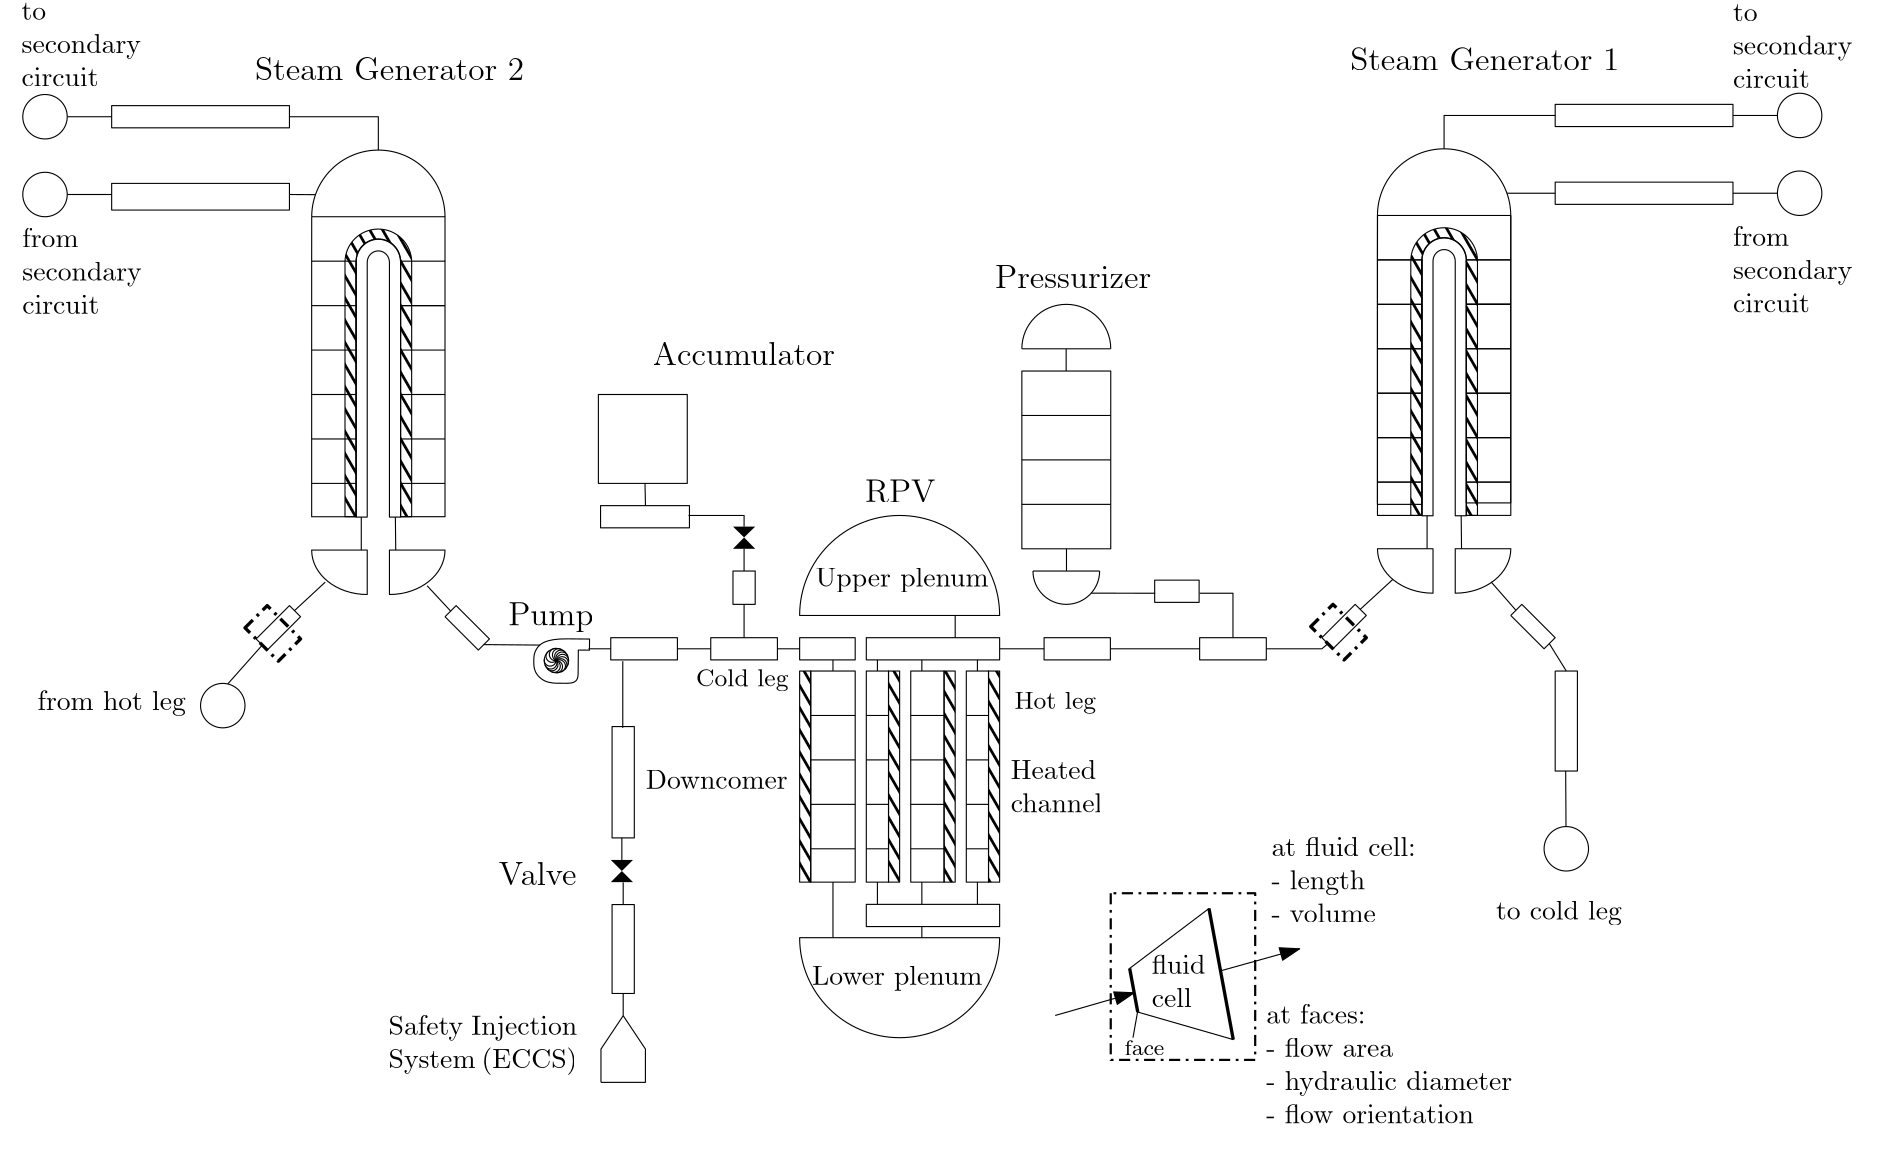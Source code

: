 <?xml version="1.0"?>
<!DOCTYPE ipe SYSTEM "ipe.dtd">
<ipe version="70206" creator="Ipe 7.2.7">
<info created="D:20171031114714" modified="D:20171112183805"/>
<ipestyle name="basic">
<symbol name="arrow/arc(spx)">
<path stroke="sym-stroke" fill="sym-stroke" pen="sym-pen">
0 0 m
-1 0.333 l
-1 -0.333 l
h
</path>
</symbol>
<symbol name="arrow/farc(spx)">
<path stroke="sym-stroke" fill="white" pen="sym-pen">
0 0 m
-1 0.333 l
-1 -0.333 l
h
</path>
</symbol>
<symbol name="arrow/ptarc(spx)">
<path stroke="sym-stroke" fill="sym-stroke" pen="sym-pen">
0 0 m
-1 0.333 l
-0.8 0 l
-1 -0.333 l
h
</path>
</symbol>
<symbol name="arrow/fptarc(spx)">
<path stroke="sym-stroke" fill="white" pen="sym-pen">
0 0 m
-1 0.333 l
-0.8 0 l
-1 -0.333 l
h
</path>
</symbol>
<symbol name="mark/circle(sx)" transformations="translations">
<path fill="sym-stroke">
0.6 0 0 0.6 0 0 e
0.4 0 0 0.4 0 0 e
</path>
</symbol>
<symbol name="mark/disk(sx)" transformations="translations">
<path fill="sym-stroke">
0.6 0 0 0.6 0 0 e
</path>
</symbol>
<symbol name="mark/fdisk(sfx)" transformations="translations">
<group>
<path fill="sym-fill">
0.5 0 0 0.5 0 0 e
</path>
<path fill="sym-stroke" fillrule="eofill">
0.6 0 0 0.6 0 0 e
0.4 0 0 0.4 0 0 e
</path>
</group>
</symbol>
<symbol name="mark/box(sx)" transformations="translations">
<path fill="sym-stroke" fillrule="eofill">
-0.6 -0.6 m
0.6 -0.6 l
0.6 0.6 l
-0.6 0.6 l
h
-0.4 -0.4 m
0.4 -0.4 l
0.4 0.4 l
-0.4 0.4 l
h
</path>
</symbol>
<symbol name="mark/square(sx)" transformations="translations">
<path fill="sym-stroke">
-0.6 -0.6 m
0.6 -0.6 l
0.6 0.6 l
-0.6 0.6 l
h
</path>
</symbol>
<symbol name="mark/fsquare(sfx)" transformations="translations">
<group>
<path fill="sym-fill">
-0.5 -0.5 m
0.5 -0.5 l
0.5 0.5 l
-0.5 0.5 l
h
</path>
<path fill="sym-stroke" fillrule="eofill">
-0.6 -0.6 m
0.6 -0.6 l
0.6 0.6 l
-0.6 0.6 l
h
-0.4 -0.4 m
0.4 -0.4 l
0.4 0.4 l
-0.4 0.4 l
h
</path>
</group>
</symbol>
<symbol name="mark/cross(sx)" transformations="translations">
<group>
<path fill="sym-stroke">
-0.43 -0.57 m
0.57 0.43 l
0.43 0.57 l
-0.57 -0.43 l
h
</path>
<path fill="sym-stroke">
-0.43 0.57 m
0.57 -0.43 l
0.43 -0.57 l
-0.57 0.43 l
h
</path>
</group>
</symbol>
<symbol name="arrow/fnormal(spx)">
<path stroke="sym-stroke" fill="white" pen="sym-pen">
0 0 m
-1 0.333 l
-1 -0.333 l
h
</path>
</symbol>
<symbol name="arrow/pointed(spx)">
<path stroke="sym-stroke" fill="sym-stroke" pen="sym-pen">
0 0 m
-1 0.333 l
-0.8 0 l
-1 -0.333 l
h
</path>
</symbol>
<symbol name="arrow/fpointed(spx)">
<path stroke="sym-stroke" fill="white" pen="sym-pen">
0 0 m
-1 0.333 l
-0.8 0 l
-1 -0.333 l
h
</path>
</symbol>
<symbol name="arrow/linear(spx)">
<path stroke="sym-stroke" pen="sym-pen">
-1 0.333 m
0 0 l
-1 -0.333 l
</path>
</symbol>
<symbol name="arrow/fdouble(spx)">
<path stroke="sym-stroke" fill="white" pen="sym-pen">
0 0 m
-1 0.333 l
-1 -0.333 l
h
-1 0 m
-2 0.333 l
-2 -0.333 l
h
</path>
</symbol>
<symbol name="arrow/double(spx)">
<path stroke="sym-stroke" fill="sym-stroke" pen="sym-pen">
0 0 m
-1 0.333 l
-1 -0.333 l
h
-1 0 m
-2 0.333 l
-2 -0.333 l
h
</path>
</symbol>
<pen name="heavier" value="0.8"/>
<pen name="fat" value="1.2"/>
<pen name="ultrafat" value="2"/>
<symbolsize name="large" value="5"/>
<symbolsize name="small" value="2"/>
<symbolsize name="tiny" value="1.1"/>
<arrowsize name="large" value="10"/>
<arrowsize name="small" value="5"/>
<arrowsize name="tiny" value="3"/>
<color name="red" value="1 0 0"/>
<color name="green" value="0 1 0"/>
<color name="blue" value="0 0 1"/>
<color name="yellow" value="1 1 0"/>
<color name="orange" value="1 0.647 0"/>
<color name="gold" value="1 0.843 0"/>
<color name="purple" value="0.627 0.125 0.941"/>
<color name="gray" value="0.745"/>
<color name="brown" value="0.647 0.165 0.165"/>
<color name="navy" value="0 0 0.502"/>
<color name="pink" value="1 0.753 0.796"/>
<color name="seagreen" value="0.18 0.545 0.341"/>
<color name="turquoise" value="0.251 0.878 0.816"/>
<color name="violet" value="0.933 0.51 0.933"/>
<color name="darkblue" value="0 0 0.545"/>
<color name="darkcyan" value="0 0.545 0.545"/>
<color name="darkgray" value="0.663"/>
<color name="darkgreen" value="0 0.392 0"/>
<color name="darkmagenta" value="0.545 0 0.545"/>
<color name="darkorange" value="1 0.549 0"/>
<color name="darkred" value="0.545 0 0"/>
<color name="lightblue" value="0.678 0.847 0.902"/>
<color name="lightcyan" value="0.878 1 1"/>
<color name="lightgray" value="0.827"/>
<color name="lightgreen" value="0.565 0.933 0.565"/>
<color name="lightyellow" value="1 1 0.878"/>
<dashstyle name="dashed" value="[4] 0"/>
<dashstyle name="dotted" value="[1 3] 0"/>
<dashstyle name="dash dotted" value="[4 2 1 2] 0"/>
<dashstyle name="dash dot dotted" value="[4 2 1 2 1 2] 0"/>
<textsize name="large" value="\large"/>
<textsize name="Large" value="\Large"/>
<textsize name="LARGE" value="\LARGE"/>
<textsize name="huge" value="\huge"/>
<textsize name="Huge" value="\Huge"/>
<textsize name="small" value="\small"/>
<textsize name="footnote" value="\footnotesize"/>
<textsize name="tiny" value="\tiny"/>
<textstyle name="center" begin="\begin{center}" end="\end{center}"/>
<textstyle name="itemize" begin="\begin{itemize}" end="\end{itemize}"/>
<textstyle name="item" begin="\begin{itemize}\item{}" end="\end{itemize}"/>
<gridsize name="4 pts" value="4"/>
<gridsize name="8 pts (~3 mm)" value="8"/>
<gridsize name="16 pts (~6 mm)" value="16"/>
<gridsize name="32 pts (~12 mm)" value="32"/>
<gridsize name="10 pts (~3.5 mm)" value="10"/>
<gridsize name="20 pts (~7 mm)" value="20"/>
<gridsize name="14 pts (~5 mm)" value="14"/>
<gridsize name="28 pts (~10 mm)" value="28"/>
<gridsize name="56 pts (~20 mm)" value="56"/>
<anglesize name="90 deg" value="90"/>
<anglesize name="60 deg" value="60"/>
<anglesize name="45 deg" value="45"/>
<anglesize name="30 deg" value="30"/>
<anglesize name="22.5 deg" value="22.5"/>
<opacity name="10%" value="0.1"/>
<opacity name="30%" value="0.3"/>
<opacity name="50%" value="0.5"/>
<opacity name="75%" value="0.75"/>
<tiling name="falling" angle="-60" step="4" width="1"/>
<tiling name="rising" angle="30" step="4" width="1"/>
</ipestyle>
<ipestyle name="basicLandscape">
<symbol name="arrow/arc(spx)">
<path stroke="sym-stroke" fill="sym-stroke" pen="sym-pen">
0 0 m
-1 0.333 l
-1 -0.333 l
h
</path>
</symbol>
<symbol name="arrow/farc(spx)">
<path stroke="sym-stroke" fill="white" pen="sym-pen">
0 0 m
-1 0.333 l
-1 -0.333 l
h
</path>
</symbol>
<symbol name="arrow/ptarc(spx)">
<path stroke="sym-stroke" fill="sym-stroke" pen="sym-pen">
0 0 m
-1 0.333 l
-0.8 0 l
-1 -0.333 l
h
</path>
</symbol>
<symbol name="arrow/fptarc(spx)">
<path stroke="sym-stroke" fill="white" pen="sym-pen">
0 0 m
-1 0.333 l
-0.8 0 l
-1 -0.333 l
h
</path>
</symbol>
<symbol name="mark/circle(sx)" transformations="translations">
<path fill="sym-stroke">
0.6 0 0 0.6 0 0 e
0.4 0 0 0.4 0 0 e
</path>
</symbol>
<symbol name="mark/disk(sx)" transformations="translations">
<path fill="sym-stroke">
0.6 0 0 0.6 0 0 e
</path>
</symbol>
<symbol name="mark/fdisk(sfx)" transformations="translations">
<group>
<path fill="sym-fill">
0.5 0 0 0.5 0 0 e
</path>
<path fill="sym-stroke" fillrule="eofill">
0.6 0 0 0.6 0 0 e
0.4 0 0 0.4 0 0 e
</path>
</group>
</symbol>
<symbol name="mark/box(sx)" transformations="translations">
<path fill="sym-stroke" fillrule="eofill">
-0.6 -0.6 m
0.6 -0.6 l
0.6 0.6 l
-0.6 0.6 l
h
-0.4 -0.4 m
0.4 -0.4 l
0.4 0.4 l
-0.4 0.4 l
h
</path>
</symbol>
<symbol name="mark/square(sx)" transformations="translations">
<path fill="sym-stroke">
-0.6 -0.6 m
0.6 -0.6 l
0.6 0.6 l
-0.6 0.6 l
h
</path>
</symbol>
<symbol name="mark/fsquare(sfx)" transformations="translations">
<group>
<path fill="sym-fill">
-0.5 -0.5 m
0.5 -0.5 l
0.5 0.5 l
-0.5 0.5 l
h
</path>
<path fill="sym-stroke" fillrule="eofill">
-0.6 -0.6 m
0.6 -0.6 l
0.6 0.6 l
-0.6 0.6 l
h
-0.4 -0.4 m
0.4 -0.4 l
0.4 0.4 l
-0.4 0.4 l
h
</path>
</group>
</symbol>
<symbol name="mark/cross(sx)" transformations="translations">
<group>
<path fill="sym-stroke">
-0.43 -0.57 m
0.57 0.43 l
0.43 0.57 l
-0.57 -0.43 l
h
</path>
<path fill="sym-stroke">
-0.43 0.57 m
0.57 -0.43 l
0.43 -0.57 l
-0.57 0.43 l
h
</path>
</group>
</symbol>
<symbol name="arrow/fnormal(spx)">
<path stroke="sym-stroke" fill="white" pen="sym-pen">
0 0 m
-1 0.333 l
-1 -0.333 l
h
</path>
</symbol>
<symbol name="arrow/pointed(spx)">
<path stroke="sym-stroke" fill="sym-stroke" pen="sym-pen">
0 0 m
-1 0.333 l
-0.8 0 l
-1 -0.333 l
h
</path>
</symbol>
<symbol name="arrow/fpointed(spx)">
<path stroke="sym-stroke" fill="white" pen="sym-pen">
0 0 m
-1 0.333 l
-0.8 0 l
-1 -0.333 l
h
</path>
</symbol>
<symbol name="arrow/linear(spx)">
<path stroke="sym-stroke" pen="sym-pen">
-1 0.333 m
0 0 l
-1 -0.333 l
</path>
</symbol>
<symbol name="arrow/fdouble(spx)">
<path stroke="sym-stroke" fill="white" pen="sym-pen">
0 0 m
-1 0.333 l
-1 -0.333 l
h
-1 0 m
-2 0.333 l
-2 -0.333 l
h
</path>
</symbol>
<symbol name="arrow/double(spx)">
<path stroke="sym-stroke" fill="sym-stroke" pen="sym-pen">
0 0 m
-1 0.333 l
-1 -0.333 l
h
-1 0 m
-2 0.333 l
-2 -0.333 l
h
</path>
</symbol>
<pen name="heavier" value="0.8"/>
<pen name="fat" value="1.2"/>
<pen name="ultrafat" value="2"/>
<symbolsize name="large" value="5"/>
<symbolsize name="small" value="2"/>
<symbolsize name="tiny" value="1.1"/>
<arrowsize name="large" value="10"/>
<arrowsize name="small" value="5"/>
<arrowsize name="tiny" value="3"/>
<color name="red" value="1 0 0"/>
<color name="green" value="0 1 0"/>
<color name="blue" value="0 0 1"/>
<color name="yellow" value="1 1 0"/>
<color name="orange" value="1 0.647 0"/>
<color name="gold" value="1 0.843 0"/>
<color name="purple" value="0.627 0.125 0.941"/>
<color name="gray" value="0.745"/>
<color name="brown" value="0.647 0.165 0.165"/>
<color name="navy" value="0 0 0.502"/>
<color name="pink" value="1 0.753 0.796"/>
<color name="seagreen" value="0.18 0.545 0.341"/>
<color name="turquoise" value="0.251 0.878 0.816"/>
<color name="violet" value="0.933 0.51 0.933"/>
<color name="darkblue" value="0 0 0.545"/>
<color name="darkcyan" value="0 0.545 0.545"/>
<color name="darkgray" value="0.663"/>
<color name="darkgreen" value="0 0.392 0"/>
<color name="darkmagenta" value="0.545 0 0.545"/>
<color name="darkorange" value="1 0.549 0"/>
<color name="darkred" value="0.545 0 0"/>
<color name="lightblue" value="0.678 0.847 0.902"/>
<color name="lightcyan" value="0.878 1 1"/>
<color name="lightgray" value="0.827"/>
<color name="lightgreen" value="0.565 0.933 0.565"/>
<color name="lightyellow" value="1 1 0.878"/>
<dashstyle name="dashed" value="[4] 0"/>
<dashstyle name="dotted" value="[1 3] 0"/>
<dashstyle name="dash dotted" value="[4 2 1 2] 0"/>
<dashstyle name="dash dot dotted" value="[4 2 1 2 1 2] 0"/>
<textsize name="large" value="\large"/>
<textsize name="Large" value="\Large"/>
<textsize name="LARGE" value="\LARGE"/>
<textsize name="huge" value="\huge"/>
<textsize name="Huge" value="\Huge"/>
<textsize name="small" value="\small"/>
<textsize name="footnote" value="\footnotesize"/>
<textsize name="tiny" value="\tiny"/>
<textstyle name="center" begin="\begin{center}" end="\end{center}"/>
<textstyle name="itemize" begin="\begin{itemize}" end="\end{itemize}"/>
<textstyle name="item" begin="\begin{itemize}\item{}" end="\end{itemize}"/>
<gridsize name="4 pts" value="4"/>
<gridsize name="8 pts (~3 mm)" value="8"/>
<gridsize name="16 pts (~6 mm)" value="16"/>
<gridsize name="32 pts (~12 mm)" value="32"/>
<gridsize name="10 pts (~3.5 mm)" value="10"/>
<gridsize name="20 pts (~7 mm)" value="20"/>
<gridsize name="14 pts (~5 mm)" value="14"/>
<gridsize name="28 pts (~10 mm)" value="28"/>
<gridsize name="56 pts (~20 mm)" value="56"/>
<anglesize name="90 deg" value="90"/>
<anglesize name="60 deg" value="60"/>
<anglesize name="45 deg" value="45"/>
<anglesize name="30 deg" value="30"/>
<anglesize name="22.5 deg" value="22.5"/>
<opacity name="10%" value="0.1"/>
<opacity name="30%" value="0.3"/>
<opacity name="50%" value="0.5"/>
<opacity name="75%" value="0.75"/>
<layout paper="842 595" origin="0 0" frame="842 595"/>
<tiling name="falling" angle="-60" step="4" width="1"/>
<tiling name="rising" angle="30" step="4" width="1"/>
</ipestyle>
<page>
<layer name="alpha"/>
<view layers="alpha" active="alpha"/>
<path layer="alpha" matrix="1 0 0 1 0 40" stroke="black">
560.009 344.528 m
560.009 432 l
576 432 l
576 344.528 l
h
</path>
<path matrix="1 0 0 1 -248.451 247.545" stroke="black">
496 176 m
496 144 l
528 144 l
528 176 l
h
</path>
<path matrix="1 -0 0 1 -192 64" fill="black">
444 184 m
452 184 l
448 188 l
h
</path>
<path matrix="1 -0 0 1 -192 64" fill="black">
444 192 m
452 192 l
448 188 l
h
</path>
<path matrix="1 -0 0 1.00213 -195.52 63.4892" stroke="black">
448 240 m
448 200 l
456 200 l
456 240 l
h
</path>
<path matrix="0.663032 0 0 1 132.179 32" stroke="black">
416 304 m
416 296 l
452 296 l
452 304 l
h
</path>
<path matrix="0.6 0 0 1 161.6 32" stroke="black">
504 304 m
504 296 l
544 296 l
544 304 l
h
</path>
<path matrix="1 0 0 1 0 40" stroke="black">
528 432 m
528 344 l
544 344 l
544 432 l
h
</path>
<path matrix="1 0 0 1 0 40" stroke="black">
528 448 m
576 448 l
576 448 l
23.991 0 0 23.991 552.009 448 528.018 448 a
</path>
<path matrix="1 0 0 1 0 40" stroke="black">
528 432 m
528.018 448 l
</path>
<path matrix="1 0 0 1 0 40" stroke="black">
576 432 m
576 448 l
</path>
<path matrix="1 0 0 1 0 40" stroke="black">
528 416 m
544 416 l
</path>
<path matrix="1 0 0 1 0 40" stroke="black">
528 400 m
544 400 l
</path>
<path matrix="1 0 0 1 0 40" stroke="black">
528 384 m
544 384 l
</path>
<path matrix="1 0 0 1 0 40" stroke="black">
528 368 m
544 368 l
</path>
<path matrix="1 0 0 1 0 40" stroke="black">
528 352 m
544 352 l
</path>
<path matrix="1 0 0 1 0 40" stroke="black">
560 352 m
576 352 l
</path>
<path matrix="1 0 0 1 0 40" stroke="black">
560 368 m
576 368 l
</path>
<path matrix="1 0 0 1 0 40" stroke="black">
560 384 m
576 384 l
</path>
<path matrix="1 0 0 1 0 40" stroke="black">
560 400 m
576 400 l
</path>
<path matrix="1 0 0 1 0 40" stroke="black">
560 416 m
576 416 l
</path>
<path matrix="1 0 0 1 0 40" stroke="black">
560 416 m
576 416 l
</path>
<path matrix="1 0 0 1 24 -44" stroke="black">
320 368 m
320 292 l
328 292 l
328 368 l
h
</path>
<path matrix="1 0 0 1 24 -44" stroke="black" fill="black" tiling="falling">
328 368 m
328 292 l
332 292 l
332 368 l
h
</path>
<path matrix="1 0 0 1 24 -44" stroke="black">
336 368 m
336 292 l
348 292 l
348 368 l
h
</path>
<path matrix="1 0 0 1 24 -44" stroke="black" fill="black" tiling="falling">
348 368 m
348 292 l
352 292 l
352 368 l
h
</path>
<path matrix="1 0 0 1 24 -44" stroke="black">
356 368 m
356 292 l
364 292 l
364 368 l
h
</path>
<path matrix="1 0 0 1 24 -44" stroke="black" fill="black" tiling="falling">
364 368 m
364 292 l
368 292 l
368 368 l
h
</path>
<path matrix="1 0 0 1 24 -44" stroke="black">
300 368 m
300 292 l
316 292 l
316 368 l
h
</path>
<path matrix="1 0 0 1 24 -44" stroke="black" fill="black" tiling="falling">
296 368 m
296 292 l
300 292 l
300 368 l
h
</path>
<path matrix="1 0 0 1 24 -44" stroke="black">
300 304 m
316 304 l
</path>
<path matrix="1 0 0 1 24 -44" stroke="black">
300 320 m
316 320 l
</path>
<path matrix="1 0 0 1 24 -44" stroke="black">
300 336 m
316 336 l
</path>
<path matrix="1 0 0 1 24 -44" stroke="black">
300 352 m
316 352 l
</path>
<path matrix="1 0 0 1 24 -44" stroke="black">
320 352 m
328 352 l
</path>
<path matrix="1 0 0 1 24 -44" stroke="black">
320 336 m
328 336 l
</path>
<path matrix="1 0 0 1 24 -44" stroke="black">
320 320 m
328 320 l
</path>
<path matrix="1 0 0 1 24 -44" stroke="black">
320 304 m
328 304 l
</path>
<path matrix="1 0 0 1 24 -44" stroke="black">
336 304 m
348 304 l
</path>
<path matrix="1 0 0 1 24 -44" stroke="black">
336 320 m
348 320 l
</path>
<path matrix="1 0 0 1 24 -44" stroke="black">
336 336 m
348 336 l
</path>
<path matrix="1 0 0 1 24 -44" stroke="black">
336 352 m
348 352 l
</path>
<path matrix="1 0 0 1 24 -44" stroke="black">
356 352 m
364 352 l
</path>
<path matrix="1 0 0 1 24 -44" stroke="black">
356 336 m
364 336 l
</path>
<path matrix="1 0 0 1 24 -44" stroke="black">
356 320 m
364 320 l
</path>
<path matrix="1 0 0 1 24 -44" stroke="black">
356 304 m
364 304 l
</path>
<path matrix="1 0 0 1 24 -28" stroke="black">
368 372 m
36 0 0 36 332 372 296 372 a
h
</path>
<path matrix="1 0 0 1 24 -60" stroke="black">
368 288 m
36 0 0 -36 332 288 296 288 a
h
</path>
<path matrix="1 0 0 1 24 0" stroke="black">
320 336 m
320 328 l
368 328 l
368 336 l
h
</path>
<path matrix="1 0 0 1 24 0" stroke="black">
296 336 m
296 328 l
316 328 l
316 336 l
h
</path>
<path matrix="1 0 0 1 24 0" stroke="black">
308 248 m
308 228 l
</path>
<path matrix="1 0 0 1 24 0" stroke="black">
320 240 m
320 232 l
368 232 l
368 240 l
h
</path>
<path stroke="black">
400 432 m
400 368 l
432 368 l
432 432 l
h
</path>
<path matrix="1 0 0 1 0 8" stroke="black">
400 432 m
16 0 0 -16 416 432 432 432 a
</path>
<path stroke="black">
400 440 m
432 440 l
</path>
<group matrix="1 0 0 1 24.366 15.5099">
<path matrix="-0.00317198 -0.36556 0.36556 -0.00317198 45.9469 334.116" stroke="black">
12 0 0 12 56 444 e
</path>
<path matrix="-0.00317198 -0.36556 0.36556 -0.00317198 45.9469 334.116" stroke="black">
56 444 m
6.0543 0 0 -6.0543 51.7064 439.732 46.4356 436.753 a
</path>
<path matrix="-0.00317198 -0.36556 0.36556 -0.00317198 45.9469 334.116" stroke="black">
56 444 m
6.07618 0 0 -6.07618 50.0018 443.029 44 443.977 a
</path>
<path matrix="-0.00317198 -0.36556 0.36556 -0.00317198 45.9469 334.116" stroke="black">
56 444 m
6.01747 0 0 -6.01747 50.338 446.038 45.0511 448.911 a
</path>
<path matrix="-0.00317198 -0.36556 0.36556 -0.00317198 45.9469 334.116" stroke="black">
56 444 m
6.00013 0 0 -6.00013 51.7277 448.213 47.5107 452.481 a
</path>
<path matrix="-0.00317198 -0.36556 0.36556 -0.00317198 45.9469 334.116" stroke="black">
56 444 m
6.01237 0 0 -6.01237 53.5246 449.479 51.7707 455.23 a
</path>
<path matrix="-0.00317198 -0.36556 0.36556 -0.00317198 45.9469 334.116" stroke="black">
56 444 m
6.0021 0 0 -6.0021 55.7466 449.997 55.8107 455.999 a
</path>
<path matrix="-0.00317198 -0.36556 0.36556 -0.00317198 45.9469 334.116" stroke="black">
56 444 m
6.00024 0 0 -6.00024 58.0948 449.623 60.2908 455.207 a
</path>
<path matrix="-0.00317198 -0.36556 0.36556 -0.00317198 45.9469 334.116" stroke="black">
55.7644 444.094 m
6.05126 0 0 -6.05126 60.1101 448.305 64.4756 452.495 a
</path>
<path matrix="-0.00317198 -0.36556 0.36556 -0.00317198 45.9469 334.116" stroke="black">
55.8549 444.056 m
6.09322 0 0 -6.09322 61.2809 446.829 67.1758 448.371 a
</path>
<path matrix="-0.00317198 -0.36556 0.36556 -0.00317198 45.9469 334.116" stroke="black">
55.9487 444.019 m
6.02575 0 0 -6.02575 61.9744 444.039 68 443.995 a
</path>
<path matrix="-0.00317198 -0.36556 0.36556 -0.00317198 45.9469 334.116" stroke="black">
55.9512 444.215 m
6.06551 0 0 -6.06551 61.5091 441.786 67.0316 439.277 a
</path>
<path matrix="-0.00317198 -0.36556 0.36556 -0.00317198 45.9469 334.116" stroke="black">
56.0524 443.947 m
5.96638 0 0 -5.96638 60.0917 439.556 63.8132 434.892 a
</path>
<path matrix="-0.00317198 -0.36556 0.36556 -0.00317198 45.9469 334.116" stroke="black">
56.1453 444.03 m
5.9924 0 0 -5.9924 58.3244 438.448 60.1546 432.742 a
</path>
<path matrix="-0.00317198 -0.36556 0.36556 -0.00317198 45.9469 334.116" stroke="black">
56.3636 443.6 m
5.82263 0 0 -5.82263 55.671 437.819 54.829 432.057 a
</path>
<path matrix="-0.00867671 -0.999962 0.999962 -0.00867671 63.9626 777.371" stroke="black">
456 152 m
456 144
460 140
464 140
468 140
472 144
472 148
472 148 c
472 152 l
472 156
468 156
464 156
460 156 c
460 160 l
456 160 l
h
</path>
</group>
<path stroke="black">
428 360 m
12 0 0 -12 416 360 404 360 a
</path>
<path stroke="black">
404 360 m
428 360 l
</path>
<path stroke="black">
400 384 m
432 384 l
</path>
<path stroke="black">
400 400 m
432 400 l
</path>
<path stroke="black">
400 416 m
432 416 l
</path>
<path matrix="1 0 0 0.666667 0 176" stroke="black">
592 528 m
592 516 l
656 516 l
656 528 l
h
</path>
<path stroke="black">
508 336 m
520 348 l
524 344 l
512 332 l
508 336 l
</path>
<path stroke="black">
576 344 m
580 348 l
592 336 l
588 332 l
576 344 l
</path>
<path stroke="black">
592 324 m
600 324 l
600 288 l
592 288 l
592 324 l
</path>
<path matrix="1 0 0 1.05177 -383.669 17.1823" stroke="black">
560.009 344.528 m
560.009 432 l
576 432 l
576 344.528 l
h
</path>
<path matrix="1.25 0 0 1 -515.669 31.5448" stroke="black">
528 336 m
544 336 l
544 320 l
16 0 0 -16 544 336 528 336 a
h
</path>
<path matrix="1.25 0 0 1 -527.669 31.5448" stroke="black">
576 336 m
560 336 l
560 320 l
16 0 0 16 560 336 576 336 a
h
</path>
<path matrix="1 0 0 1.04545 -383.669 19.9084" stroke="black">
528 432 m
528 344 l
544 344 l
544 432 l
h
</path>
<path matrix="1 0 0 1 -383.669 39.5448" stroke="black">
528 448 m
576 448 l
576 448 l
23.991 0 0 23.991 552.009 448 528.018 448 a
</path>
<path matrix="1 0 0 1.04166 -383.669 21.0847" stroke="0">
548 432 m
4 0 0 -4 552 432 556 432 a
556 344 l
560 344 l
560.009 432 l
8.009 0 0 8.009 552 432 543.991 432 a
544 344 l
548 344 l
h
</path>
<path matrix="1 0 0 1 -383.669 39.5448" stroke="black">
528 432 m
528.018 448 l
</path>
<path matrix="1 0 0 1 -383.669 39.5448" stroke="black">
576 432 m
576 448 l
</path>
<path matrix="1 0 0 1 -383.669 39.5448" stroke="black">
528 416 m
544 416 l
</path>
<path matrix="1 0 0 1 -383.669 39.5448" stroke="black">
528 400 m
544 400 l
</path>
<path matrix="1 0 0 1 -383.669 39.5448" stroke="black">
528 384 m
544 384 l
</path>
<path matrix="1 0 0 1 -383.669 39.5448" stroke="black">
528 368 m
544 368 l
</path>
<path matrix="1 0 0 1 -383.669 39.5448" stroke="black">
528 352 m
544 352 l
</path>
<path matrix="1 0 0 1 -383.669 39.5448" stroke="black">
560 352 m
576 352 l
</path>
<path matrix="1 0 0 1 -383.669 39.5448" stroke="black">
560 368 m
576 368 l
</path>
<path matrix="1 0 0 1 -383.669 39.5448" stroke="black">
560 384 m
576 384 l
</path>
<path matrix="1 0 0 1 -383.669 39.5448" stroke="black">
560 400 m
576 400 l
</path>
<path matrix="1 0 0 1 -383.669 39.5448" stroke="black">
560 416 m
576 416 l
</path>
<path matrix="1 0 0 1 -383.669 39.5448" stroke="black">
560 416 m
576 416 l
</path>
<path matrix="1 0 0 1 -383.669 -0.455166" stroke="black">
508 336 m
520 348 l
524 344 l
512 332 l
508 336 l
</path>
<path matrix="1 0 0 1 -383.669 -0.455166" stroke="black">
576 344 m
580 348 l
592 336 l
588 332 l
576 344 l
</path>
<path matrix="1 0 0 1 24 0" stroke="black">
324 240 m
324 248 l
</path>
<path matrix="1 0 0 1 24 0" stroke="black">
340 240 m
340 248 l
</path>
<path matrix="1 0 0 1 24 0" stroke="black">
360 240 m
360 248 l
</path>
<path matrix="1 0 0 1 24 0" stroke="black">
340 228 m
340 232 l
</path>
<path matrix="1 0 0 1 24 0" stroke="black">
324 324 m
324 328 l
</path>
<path matrix="1 0 0 1 24 0" stroke="black">
340 324 m
340 328 l
</path>
<path matrix="1 0 0 1 24 0" stroke="black">
360 324 m
360 328 l
</path>
<path matrix="1 0 0 1 24 0" stroke="black">
368 332 m
384 332 l
</path>
<path matrix="2 0 0 1 -464 0" stroke="black">
448 332 m
464 332 l
</path>
<path stroke="black">
488 332 m
508 332 l
510.143 333.805 l
</path>
<path matrix="1.07394 0 0 1.09956 -42.7303 -34.4331" stroke="black">
577.866 345.866 m
569.545 355.159 l
</path>
<path stroke="black">
589.872 333.872 m
596 324 l
</path>
<path matrix="1 0 0 1 -23.6686 -0.455166" stroke="black">
218.031 346.031 m
209.549 355.162 l
</path>
<path matrix="1 0 0 1 -23.6686 -0.455166" stroke="black">
161.807 346.193 m
172.902 356.475 l
</path>
<path stroke="black">
415.946 432 m
415.946 440 l
</path>
<path stroke="black">
416.067 368 m
416.067 360 l
</path>
<path stroke="black">
8 0 0 8 596 260 e
</path>
<path matrix="1 0 0 1 -0.185824 4.72134" stroke="black">
448 352 m
448 344 l
464 344 l
464 352 l
h
</path>
<path stroke="black">
464 352 m
476 352 l
476 336 l
</path>
<path stroke="black">
448 352 m
424.97 352.029 l
</path>
<path matrix="1 -0 0 0.8 -195.52 47.9149" stroke="black">
448 240 m
448 200 l
456 200 l
456 240 l
h
</path>
<path matrix="1 -0 0 1 -179.52 -0.0851" stroke="black">
428 176 m
444 176 l
444 188 l
436 200 l
428 188 l
428 176 l
</path>
<path matrix="1 0 0 1.02125 -148 180.09" fill="black">
444 184 m
452 184 l
448 188 l
h
</path>
<path matrix="1 0 0 0.97875 -148 188.08" fill="black">
444 192 m
452 192 l
448 188 l
h
</path>
<path matrix="1 0 0 1 8.33136 7.54483" stroke="black">
240 376 m
240 368 l
272 368 l
272 376 l
h
</path>
<path matrix="1 0 0 1 16 8" stroke="black">
280 352 m
280 340 l
288 340 l
288 352 l
h
</path>
<path matrix="1.66667 0 0 1 -173.333 8" stroke="black">
272 372 m
284 372 l
284 368 l
</path>
<path matrix="1 0 0 1 16 8" stroke="black">
284 360 m
284 352 l
</path>
<path matrix="1 -0 0 1 -179.52 -0.0851" stroke="black">
436 200 m
436 208 l
</path>
<path matrix="1 -0 0 1 -179.52 -0.0851" stroke="black">
436 240 m
436 248 l
</path>
<path matrix="1 0 0 1 -179.669 -0.455166" stroke="black">
436 304 m
436 328 l
</path>
<path stroke="black">
552 512 m
552 524 l
592 524 l
</path>
<path matrix="1 0 0 1 -483.669 51.5448" stroke="black">
8 0 0 8 596 260 e
</path>
<path matrix="1.5 0 0 1 -120 0" stroke="black">
272 336 m
272 328 l
288 328 l
288 336 l
h
</path>
<path matrix="1 0 0 1 16 0" stroke="black">
284 348 m
284 336 l
</path>
<path matrix="1 0 0 1 24 0" stroke="black">
288 332 m
296 332 l
</path>
<path matrix="1 0 0 1 24 0" stroke="black">
308 328 m
308 324 l
</path>
<path matrix="1 0 0 1 24 0" stroke="black">
352 336 m
352 344 l
</path>
<path matrix="0.983282 0.182089 -0.182089 0.983282 -126.394 -245.7" stroke="black">
640 336 m
640 352 l
672 368 l
672 320 l
640 336 l
</path>
<path matrix="1 0 0 1 -200 -132" stroke="black" arrow="normal/normal">
671.519 348.068 m
700 356 l
</path>
<path matrix="1 0 0 1 -200 -132" stroke="black" rarrow="normal/normal">
640.437 340.169 m
612 332 l
</path>
<path matrix="1 0 0 1 -200 -132" stroke="black" dash="dash dotted" pen="heavier">
632 376 m
632 316 l
684 316 l
684 376 l
h
</path>
<path matrix="1 0 0 1 -200 -132" stroke="black" pen="fat">
667.362 370.512 m
676.103 323.315 l
</path>
<path matrix="1 0 0 1 -200 -132" stroke="black" pen="fat">
638.811 348.953 m
641.724 333.22 l
</path>
<text matrix="1 0 0 1 -176 -104" transformations="translations" pos="664 308" stroke="black" type="minipage" width="96" height="23.864" depth="18.92" valign="top">at faces: \\
- flow area \\
- hydraulic diameter \\
- flow orientation</text>
<text matrix="1 0 0 1 -210.052 -113.764" transformations="translations" pos="646.997 299.481" stroke="black" type="label" width="14.349" height="5.535" depth="0" valign="baseline" size="footnote">face</text>
<text matrix="1 0 0 1 -244.957 -204.034" transformations="translations" pos="691.683 425.992" stroke="black" type="minipage" width="24.814" height="11.924" depth="6.95" valign="top">fluid  \\
cell</text>
<text matrix="1 0 0 1 -174.164 -43.7045" transformations="translations" pos="664 308" stroke="black" type="minipage" width="62.167" height="17.899" depth="12.93" valign="top">at fluid cell: \\
- length \\
- volume</text>
<text matrix="0.903626 1.19727 -1.57985 1.19237 1228.66 -990.133" transformations="translations" pos="436 780" stroke="black" type="label" width="56.219" height="8.169" depth="0" valign="baseline" size="large">Pressurizer</text>
<text matrix="0.903626 1.19727 -1.57985 1.19237 962.216 -915.272" transformations="translations" pos="436 780" stroke="black" type="label" width="96.98" height="8.169" depth="0" valign="baseline" size="large">Steam Generator 2</text>
<text matrix="0.903626 1.19727 -1.57985 1.19237 1162.78 -1240.99" transformations="translations" pos="436 780" stroke="black" type="label" width="61.326" height="6.926" depth="1.93" valign="baseline">Lower plenum</text>
<text matrix="0.903626 1.19727 -1.57985 1.19237 1181.85 -1067.36" transformations="translations" pos="436 780" stroke="black" type="label" width="25.355" height="8.169" depth="0" valign="baseline" size="large">RPV</text>
<text matrix="0.903626 1.19727 -1.57985 1.19237 1102.93 -1170.45" transformations="translations" pos="436 780" stroke="black" type="label" width="51.086" height="6.808" depth="0" valign="baseline">Downcomer</text>
<text matrix="0.903626 1.19727 -1.57985 1.19237 1356.5 -911.74" transformations="translations" pos="436 780" stroke="black" type="label" width="96.98" height="8.169" depth="0" valign="baseline" size="large">Steam Generator 1</text>
<text matrix="0.903626 1.19727 -1.57985 1.19237 1105.37 -1017.92" transformations="translations" pos="436 780" stroke="black" type="label" width="65.679" height="8.302" depth="0" valign="baseline" size="large">Accumulator</text>
<text matrix="1 0 0 1 88.6288 43.4616" transformations="translations" pos="237.103 310.939" stroke="black" type="label" width="62.294" height="6.926" depth="1.93" valign="baseline">Upper plenum</text>
<text matrix="0.903626 1.19727 -1.57985 1.19237 1053.36 -1111.56" transformations="translations" pos="436 780" stroke="black" type="label" width="30.726" height="8.174" depth="2.32" valign="baseline" size="large">Pump</text>
<text matrix="0.903626 1.19727 -1.57985 1.19237 1050 -1205.06" transformations="translations" pos="436 780" stroke="black" type="label" width="27.96" height="8.302" depth="0" valign="baseline" size="large">Valve</text>
<text matrix="0.903626 1.19727 -1.57985 1.19237 883.943 -1142.09" transformations="translations" pos="436 780" stroke="black" type="label" width="53.439" height="6.926" depth="1.93" valign="baseline">from hot leg</text>
<text matrix="0.903626 1.19727 -1.57985 1.19237 1408.97 -1217.52" transformations="translations" pos="436 780" stroke="black" type="label" width="45.385" height="6.926" depth="1.93" valign="baseline">to cold leg</text>
<text matrix="1 0 0 1 4 0" transformations="translations" pos="392 292" stroke="black" type="minipage" width="32" height="11.924" depth="6.95" valign="top">Heated \\
channels</text>
<path matrix="1 0 0 1 -23.6686 -0.455166" stroke="black">
137.786 319.798 m
150.219 333.781 l
</path>
<path stroke="black">
595.777 288 m
595.89 267.999 l
</path>
<path matrix="1 0 0 1 8.33136 -0.455166" stroke="black">
256.005 392 m
256.164 384 l
</path>
<path matrix="1 0 0 1 -16 0" stroke="black">
8 0 0 8 696 524 e
</path>
<path matrix="1 0 0 1 -16 0" stroke="black">
8 0 0 8 696 496 e
</path>
<path matrix="1 0 0 0.666667 0 148" stroke="black">
592 528 m
592 516 l
656 516 l
656 528 l
h
</path>
<path stroke="black">
592 496 m
574.623 496.01 l
</path>
<text matrix="1 0 0 1 -16 0" transformations="translations" pos="672 484" stroke="black" type="minipage" width="48" height="17.899" depth="12.93" valign="top">from \\
secondary \\
circuit</text>
<text matrix="1 0 0 1 -16 80" transformations="translations" pos="672 484" stroke="black" type="minipage" width="48" height="17.498" depth="12.54" valign="top">to \\
secondary \\
circuit</text>
<text matrix="0.903626 1.19727 -1.57985 1.19237 1235.61 -1141.63" transformations="translations" pos="436 780" stroke="black" type="label" width="29.44" height="6.23" depth="1.74" valign="baseline" size="small">Hot leg</text>
<text matrix="0.903626 1.19727 -1.57985 1.19237 1121.02 -1133.58" transformations="translations" pos="436 780" stroke="black" type="label" width="33.281" height="6.23" depth="1.74" valign="baseline" size="small">Cold leg</text>
<path matrix="1 0 0 0.799999 -519.669 77.1454" stroke="black">
592 528 m
592 516 l
656 516 l
656 528 l
h
</path>
<path matrix="1 0 0 0.666667 -519.669 175.545" stroke="black">
592 528 m
592 516 l
656 516 l
656 528 l
h
</path>
<path matrix="1 0 0 1 -647.669 -0.455166" stroke="black">
8 0 0 8 696 524 e
</path>
<path matrix="1 0 0 1 -647.669 -28.4552" stroke="black">
8 0 0 8 696 524 e
</path>
<path stroke="black">
656 496 m
672 496 l
</path>
<path stroke="black">
656 524 m
672 524 l
</path>
<path matrix="1 0 0 1 -7.66864 -0.455166" stroke="black">
64 524 m
80 524 l
</path>
<path matrix="1 0 0 1 -7.66864 -0.455166" stroke="black">
64 496 m
80 496 l
</path>
<path matrix="1 0 0 1 -23.6686 -0.455166" stroke="black">
160 524 m
192 524 l
192 512 l
</path>
<path matrix="1 0 0 1 -23.6686 -0.455166" stroke="black">
160 496 m
169.371 495.944 l
</path>
<text matrix="1 0 0 1 -631.841 -0.551305" transformations="translations" pos="672 484" stroke="black" type="minipage" width="48" height="17.899" depth="12.93" valign="top">from \\
secondary \\
circuit</text>
<text matrix="1 0 0 1 -632.11 80.5659" transformations="translations" pos="672 484" stroke="black" type="minipage" width="48" height="17.498" depth="12.54" valign="top">to \\
secondary \\
circuit</text>
<path matrix="1 0 0 1 -200 -132" stroke="black">
641.685 333.433 m
640 324 l
</path>
<path matrix="1 0 0 1 -32 -4" stroke="white">
744 512 m
744 488 l
744 488 l
</path>
<path matrix="1 0 0 1 0.331361 -0.455166" stroke="white">
32 492 m
32 480 l
</path>
<path matrix="1 0 0 1 -383.669 -0.455166" stroke="black" dash="dash dotted" pen="fat">
504 340 m
512 348 l
524 336 l
516 328 l
h
</path>
<path matrix="1 0 0 1 300 -8" stroke="white">
208 160 m
224 160 l
</path>
<path matrix="1 0 0 1 -23.6686 -0.455166" stroke="black" fill="black" tiling="falling">
184.001 472 m
184 380 l
180 380 l
180 471.609 l
12.0006 0 0 -11.949 192.001 471.609 204.001 471.609 a
204.001 380 l
200.001 380 l
200 472 l
8 0 0 8 192 472 184 472 a
</path>
<path matrix="1 0 0 1 -23.6686 -0.455166" stroke="black">
185.859 368 m
185.859 379.872 l
</path>
<path matrix="1 0 0 1 -23.6686 -0.455166" stroke="black">
198.264 368 m
198.135 379.872 l
</path>
<path matrix="1 0 0 1.05177 0.0187692 17.6563" stroke="black">
560.009 344.528 m
560.009 432 l
576 432 l
576 344.528 l
h
</path>
<path matrix="1.25 0 0 1 -131.981 32.0188" stroke="black">
528 336 m
544 336 l
544 320 l
16 0 0 -16 544 336 528 336 a
h
</path>
<path matrix="1.25 0 0 1 -143.981 32.0188" stroke="black">
576 336 m
560 336 l
560 320 l
16 0 0 16 560 336 576 336 a
h
</path>
<path matrix="1 0 0 1.04545 0.0187692 20.3824" stroke="black">
528 432 m
528 344 l
544 344 l
544 432 l
h
</path>
<path matrix="1 0 0 1.04166 0.0187692 21.5587" stroke="0">
548 432 m
4 0 0 -4 552 432 556 432 a
556 344 l
560 344 l
560.009 432 l
8.009 0 0 8.009 552 432 543.991 432 a
544 344 l
548 344 l
h
</path>
<path matrix="1 0 0 1 0.0187692 40.0188" stroke="black">
528 432 m
528.018 448 l
</path>
<path matrix="1 0 0 1 0.0187692 40.0188" stroke="black">
576 432 m
576 448 l
</path>
<path matrix="1 0 0 1 0.0187692 40.0188" stroke="black">
528 416 m
544 416 l
</path>
<path matrix="1 0 0 1 0.0187692 40.0188" stroke="black">
528 400 m
544 400 l
</path>
<path matrix="1 0 0 1 0.0187692 40.0188" stroke="black">
528 384 m
544 384 l
</path>
<path matrix="1 0 0 1 0.0187692 40.0188" stroke="black">
528 368 m
544 368 l
</path>
<path matrix="1 0 0 1 0.0187692 40.0188" stroke="black">
528 352 m
544 352 l
</path>
<path matrix="1 0 0 1 0.0187692 40.0188" stroke="black">
560 352 m
576 352 l
</path>
<path matrix="1 0 0 1 0.0187692 40.0188" stroke="black">
560 368 m
576 368 l
</path>
<path matrix="1 0 0 1 0.0187692 40.0188" stroke="black">
560 384 m
576 384 l
</path>
<path matrix="1 0 0 1 0.0187692 40.0188" stroke="black">
560 400 m
576 400 l
</path>
<path matrix="1 0 0 1 0.0187692 40.0188" stroke="black">
560 416 m
576 416 l
</path>
<path matrix="1 0 0 1 0.0187692 40.0188" stroke="black">
560 416 m
576 416 l
</path>
<path matrix="1.05592 0 0 1.04728 350.97 -16.3493" stroke="black">
161.807 346.193 m
172.902 356.475 l
</path>
<path matrix="1 0 0 1 360.019 0.0187692" stroke="black" fill="black" tiling="falling">
184.001 472 m
184 380 l
180 380 l
180 471.609 l
12.0006 0 0 -11.949 192.001 471.609 204.001 471.609 a
204.001 380 l
200.001 380 l
200 472 l
8 0 0 8 192 472 184 472 a
</path>
<path matrix="1 0 0 1 360.019 0.0187692" stroke="black">
185.859 368 m
185.859 379.872 l
</path>
<path matrix="1 0 0 1 360.019 0.0187692" stroke="black">
198.264 368 m
198.135 379.872 l
</path>
<path stroke="black" dash="dash dotted" pen="fat">
504 340 m
512 348 l
524 336 l
516 328 l
h
</path>
<path matrix="0.9691 0 0 0.861626 -16.145 45.7324" stroke="black">
229.548 333.996 m
250.472 333.789 l
</path>
<path stroke="black">
256 256 m
256 264 l
</path>
<path matrix="1.5 0 0 1 -156 0" stroke="black">
272 336 m
272 328 l
288 328 l
288 336 l
h
</path>
<path stroke="black">
276 332 m
288 332 l
</path>
<path stroke="black">
252 332 m
244 332 l
</path>
<text matrix="1 0 0 1 72 -52" transformations="translations" pos="100 252" stroke="black" type="minipage" width="68" height="13.164" depth="8.2" valign="top">Safety Injection\\System (ECCS)</text>
</page>
</ipe>
